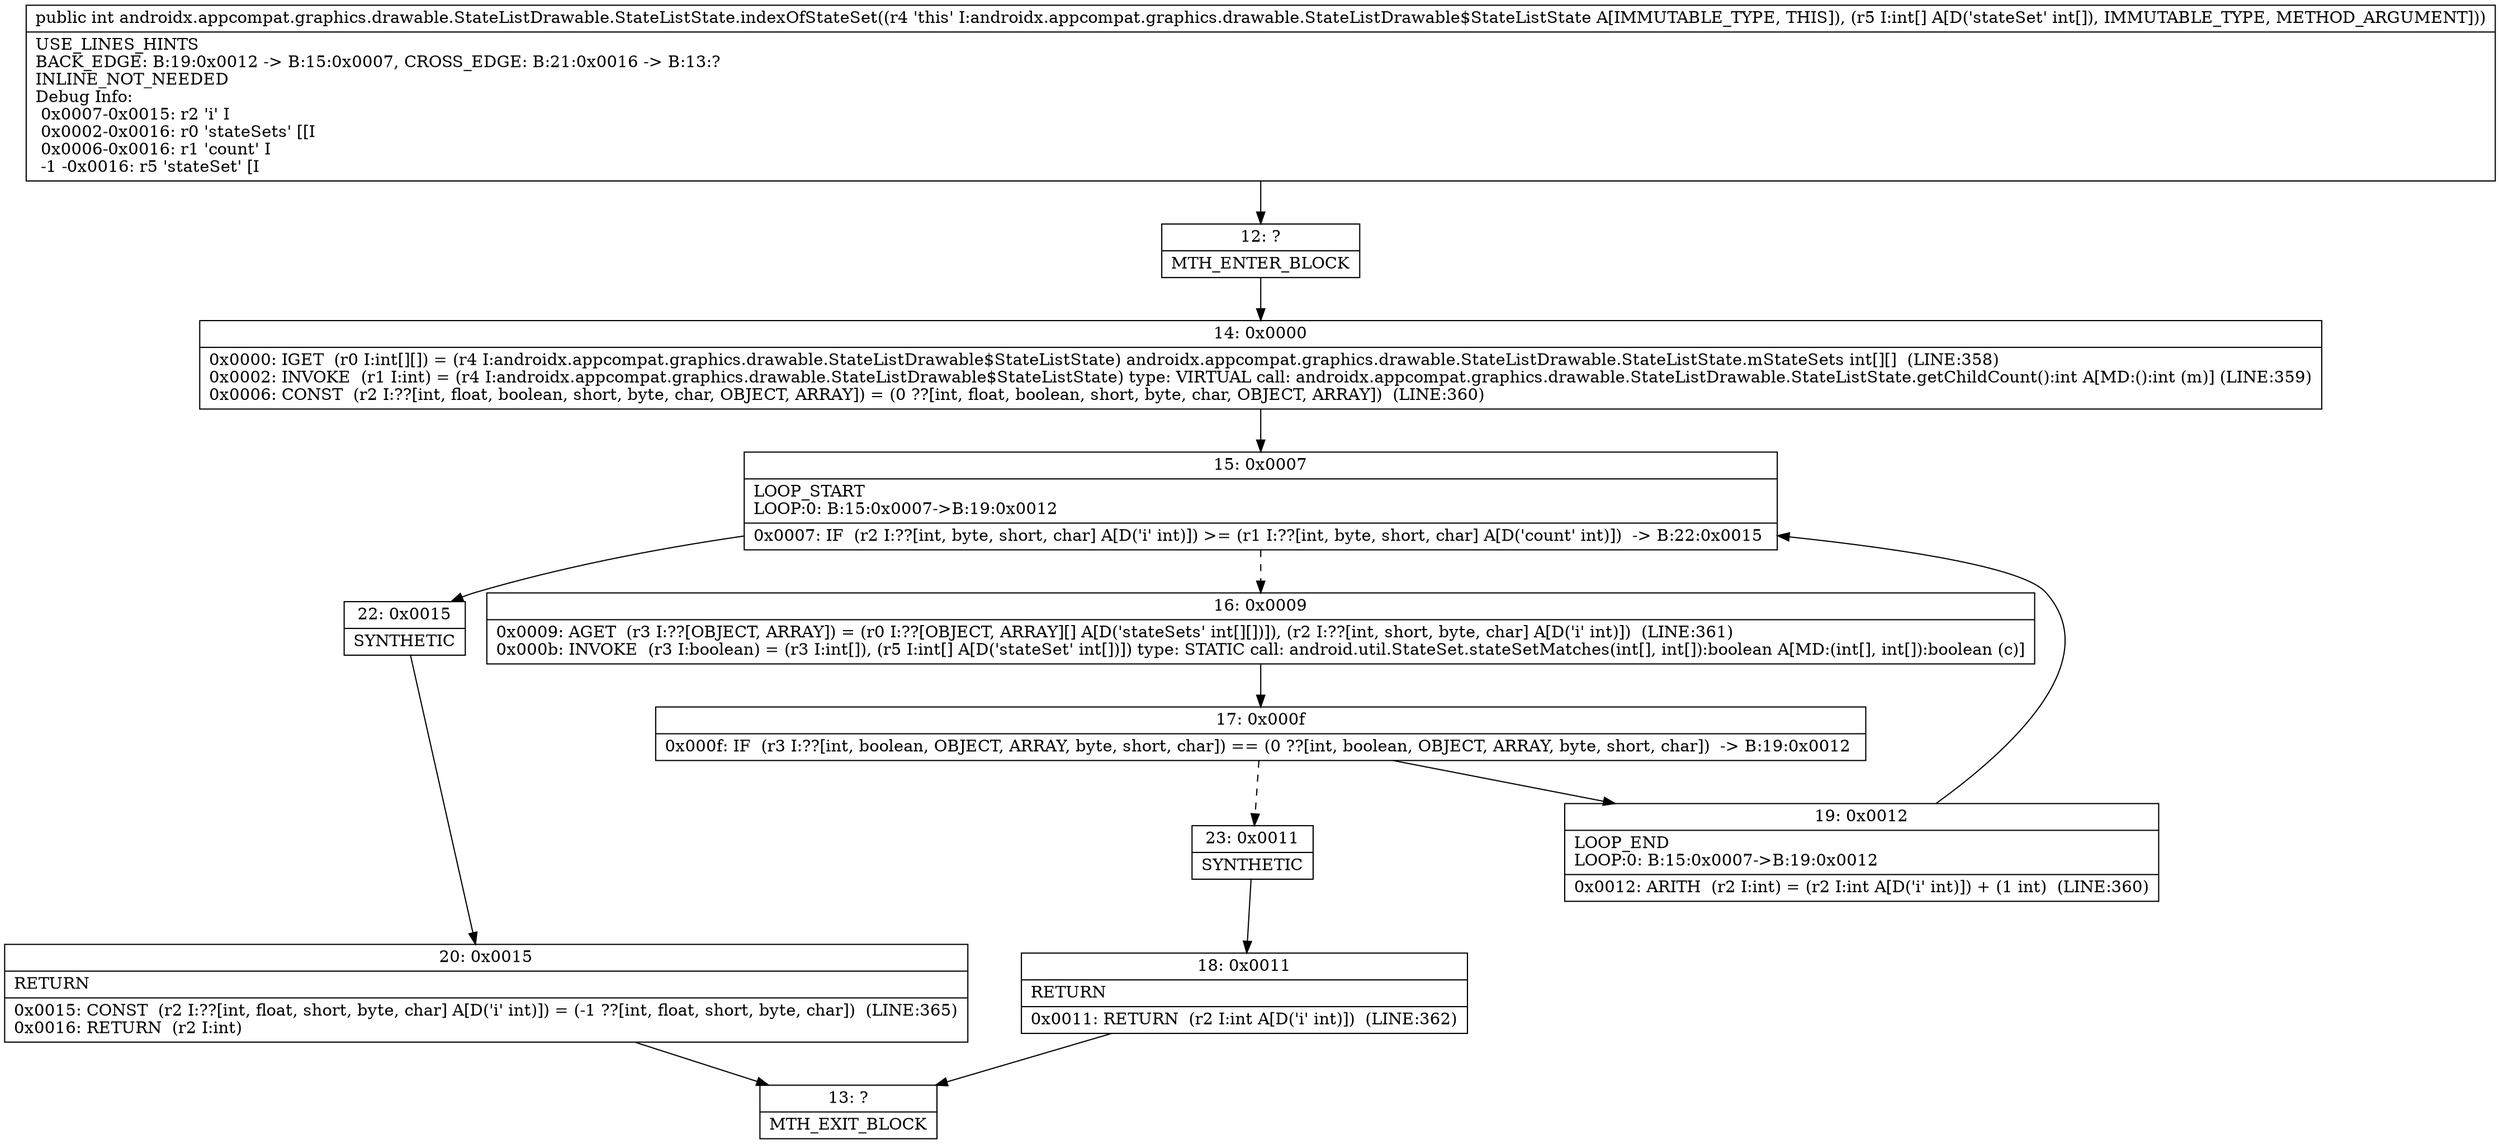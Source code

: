 digraph "CFG forandroidx.appcompat.graphics.drawable.StateListDrawable.StateListState.indexOfStateSet([I)I" {
Node_12 [shape=record,label="{12\:\ ?|MTH_ENTER_BLOCK\l}"];
Node_14 [shape=record,label="{14\:\ 0x0000|0x0000: IGET  (r0 I:int[][]) = (r4 I:androidx.appcompat.graphics.drawable.StateListDrawable$StateListState) androidx.appcompat.graphics.drawable.StateListDrawable.StateListState.mStateSets int[][]  (LINE:358)\l0x0002: INVOKE  (r1 I:int) = (r4 I:androidx.appcompat.graphics.drawable.StateListDrawable$StateListState) type: VIRTUAL call: androidx.appcompat.graphics.drawable.StateListDrawable.StateListState.getChildCount():int A[MD:():int (m)] (LINE:359)\l0x0006: CONST  (r2 I:??[int, float, boolean, short, byte, char, OBJECT, ARRAY]) = (0 ??[int, float, boolean, short, byte, char, OBJECT, ARRAY])  (LINE:360)\l}"];
Node_15 [shape=record,label="{15\:\ 0x0007|LOOP_START\lLOOP:0: B:15:0x0007\-\>B:19:0x0012\l|0x0007: IF  (r2 I:??[int, byte, short, char] A[D('i' int)]) \>= (r1 I:??[int, byte, short, char] A[D('count' int)])  \-\> B:22:0x0015 \l}"];
Node_16 [shape=record,label="{16\:\ 0x0009|0x0009: AGET  (r3 I:??[OBJECT, ARRAY]) = (r0 I:??[OBJECT, ARRAY][] A[D('stateSets' int[][])]), (r2 I:??[int, short, byte, char] A[D('i' int)])  (LINE:361)\l0x000b: INVOKE  (r3 I:boolean) = (r3 I:int[]), (r5 I:int[] A[D('stateSet' int[])]) type: STATIC call: android.util.StateSet.stateSetMatches(int[], int[]):boolean A[MD:(int[], int[]):boolean (c)]\l}"];
Node_17 [shape=record,label="{17\:\ 0x000f|0x000f: IF  (r3 I:??[int, boolean, OBJECT, ARRAY, byte, short, char]) == (0 ??[int, boolean, OBJECT, ARRAY, byte, short, char])  \-\> B:19:0x0012 \l}"];
Node_19 [shape=record,label="{19\:\ 0x0012|LOOP_END\lLOOP:0: B:15:0x0007\-\>B:19:0x0012\l|0x0012: ARITH  (r2 I:int) = (r2 I:int A[D('i' int)]) + (1 int)  (LINE:360)\l}"];
Node_23 [shape=record,label="{23\:\ 0x0011|SYNTHETIC\l}"];
Node_18 [shape=record,label="{18\:\ 0x0011|RETURN\l|0x0011: RETURN  (r2 I:int A[D('i' int)])  (LINE:362)\l}"];
Node_13 [shape=record,label="{13\:\ ?|MTH_EXIT_BLOCK\l}"];
Node_22 [shape=record,label="{22\:\ 0x0015|SYNTHETIC\l}"];
Node_20 [shape=record,label="{20\:\ 0x0015|RETURN\l|0x0015: CONST  (r2 I:??[int, float, short, byte, char] A[D('i' int)]) = (\-1 ??[int, float, short, byte, char])  (LINE:365)\l0x0016: RETURN  (r2 I:int) \l}"];
MethodNode[shape=record,label="{public int androidx.appcompat.graphics.drawable.StateListDrawable.StateListState.indexOfStateSet((r4 'this' I:androidx.appcompat.graphics.drawable.StateListDrawable$StateListState A[IMMUTABLE_TYPE, THIS]), (r5 I:int[] A[D('stateSet' int[]), IMMUTABLE_TYPE, METHOD_ARGUMENT]))  | USE_LINES_HINTS\lBACK_EDGE: B:19:0x0012 \-\> B:15:0x0007, CROSS_EDGE: B:21:0x0016 \-\> B:13:?\lINLINE_NOT_NEEDED\lDebug Info:\l  0x0007\-0x0015: r2 'i' I\l  0x0002\-0x0016: r0 'stateSets' [[I\l  0x0006\-0x0016: r1 'count' I\l  \-1 \-0x0016: r5 'stateSet' [I\l}"];
MethodNode -> Node_12;Node_12 -> Node_14;
Node_14 -> Node_15;
Node_15 -> Node_16[style=dashed];
Node_15 -> Node_22;
Node_16 -> Node_17;
Node_17 -> Node_19;
Node_17 -> Node_23[style=dashed];
Node_19 -> Node_15;
Node_23 -> Node_18;
Node_18 -> Node_13;
Node_22 -> Node_20;
Node_20 -> Node_13;
}

